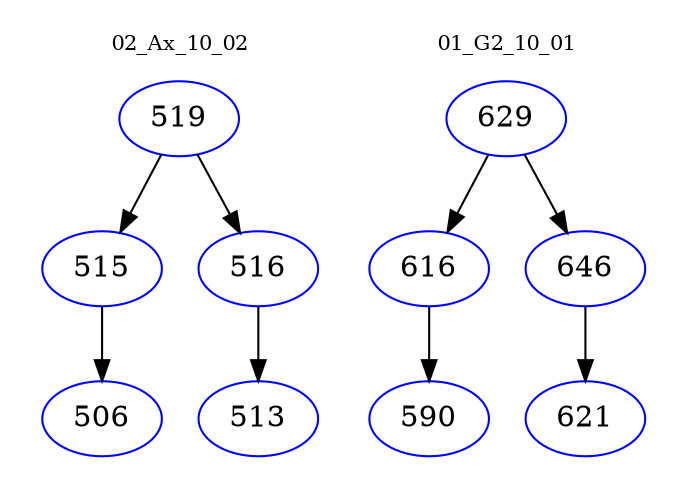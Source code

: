 digraph{
subgraph cluster_0 {
color = white
label = "02_Ax_10_02";
fontsize=10;
T0_519 [label="519", color="blue"]
T0_519 -> T0_515 [color="black"]
T0_515 [label="515", color="blue"]
T0_515 -> T0_506 [color="black"]
T0_506 [label="506", color="blue"]
T0_519 -> T0_516 [color="black"]
T0_516 [label="516", color="blue"]
T0_516 -> T0_513 [color="black"]
T0_513 [label="513", color="blue"]
}
subgraph cluster_1 {
color = white
label = "01_G2_10_01";
fontsize=10;
T1_629 [label="629", color="blue"]
T1_629 -> T1_616 [color="black"]
T1_616 [label="616", color="blue"]
T1_616 -> T1_590 [color="black"]
T1_590 [label="590", color="blue"]
T1_629 -> T1_646 [color="black"]
T1_646 [label="646", color="blue"]
T1_646 -> T1_621 [color="black"]
T1_621 [label="621", color="blue"]
}
}
